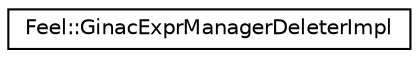 digraph "Graphical Class Hierarchy"
{
 // LATEX_PDF_SIZE
  edge [fontname="Helvetica",fontsize="10",labelfontname="Helvetica",labelfontsize="10"];
  node [fontname="Helvetica",fontsize="10",shape=record];
  rankdir="LR";
  Node0 [label="Feel::GinacExprManagerDeleterImpl",height=0.2,width=0.4,color="black", fillcolor="white", style="filled",URL="$structFeel_1_1GinacExprManagerDeleterImpl.html",tooltip=" "];
}
